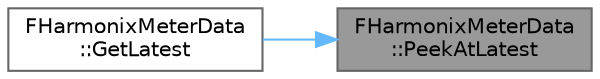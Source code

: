 digraph "FHarmonixMeterData::PeekAtLatest"
{
 // INTERACTIVE_SVG=YES
 // LATEX_PDF_SIZE
  bgcolor="transparent";
  edge [fontname=Helvetica,fontsize=10,labelfontname=Helvetica,labelfontsize=10];
  node [fontname=Helvetica,fontsize=10,shape=box,height=0.2,width=0.4];
  rankdir="RL";
  Node1 [id="Node000001",label="FHarmonixMeterData\l::PeekAtLatest",height=0.2,width=0.4,color="gray40", fillcolor="grey60", style="filled", fontcolor="black",tooltip="Get the metering data on the main thread without triggering a data clearing returns the current value..."];
  Node1 -> Node2 [id="edge1_Node000001_Node000002",dir="back",color="steelblue1",style="solid",tooltip=" "];
  Node2 [id="Node000002",label="FHarmonixMeterData\l::GetLatest",height=0.2,width=0.4,color="grey40", fillcolor="white", style="filled",URL="$dc/d0d/classFHarmonixMeterData.html#ad9d39af4ea7a60e60cf428b1bf528e84",tooltip="Get the metering data on the main thread."];
}
